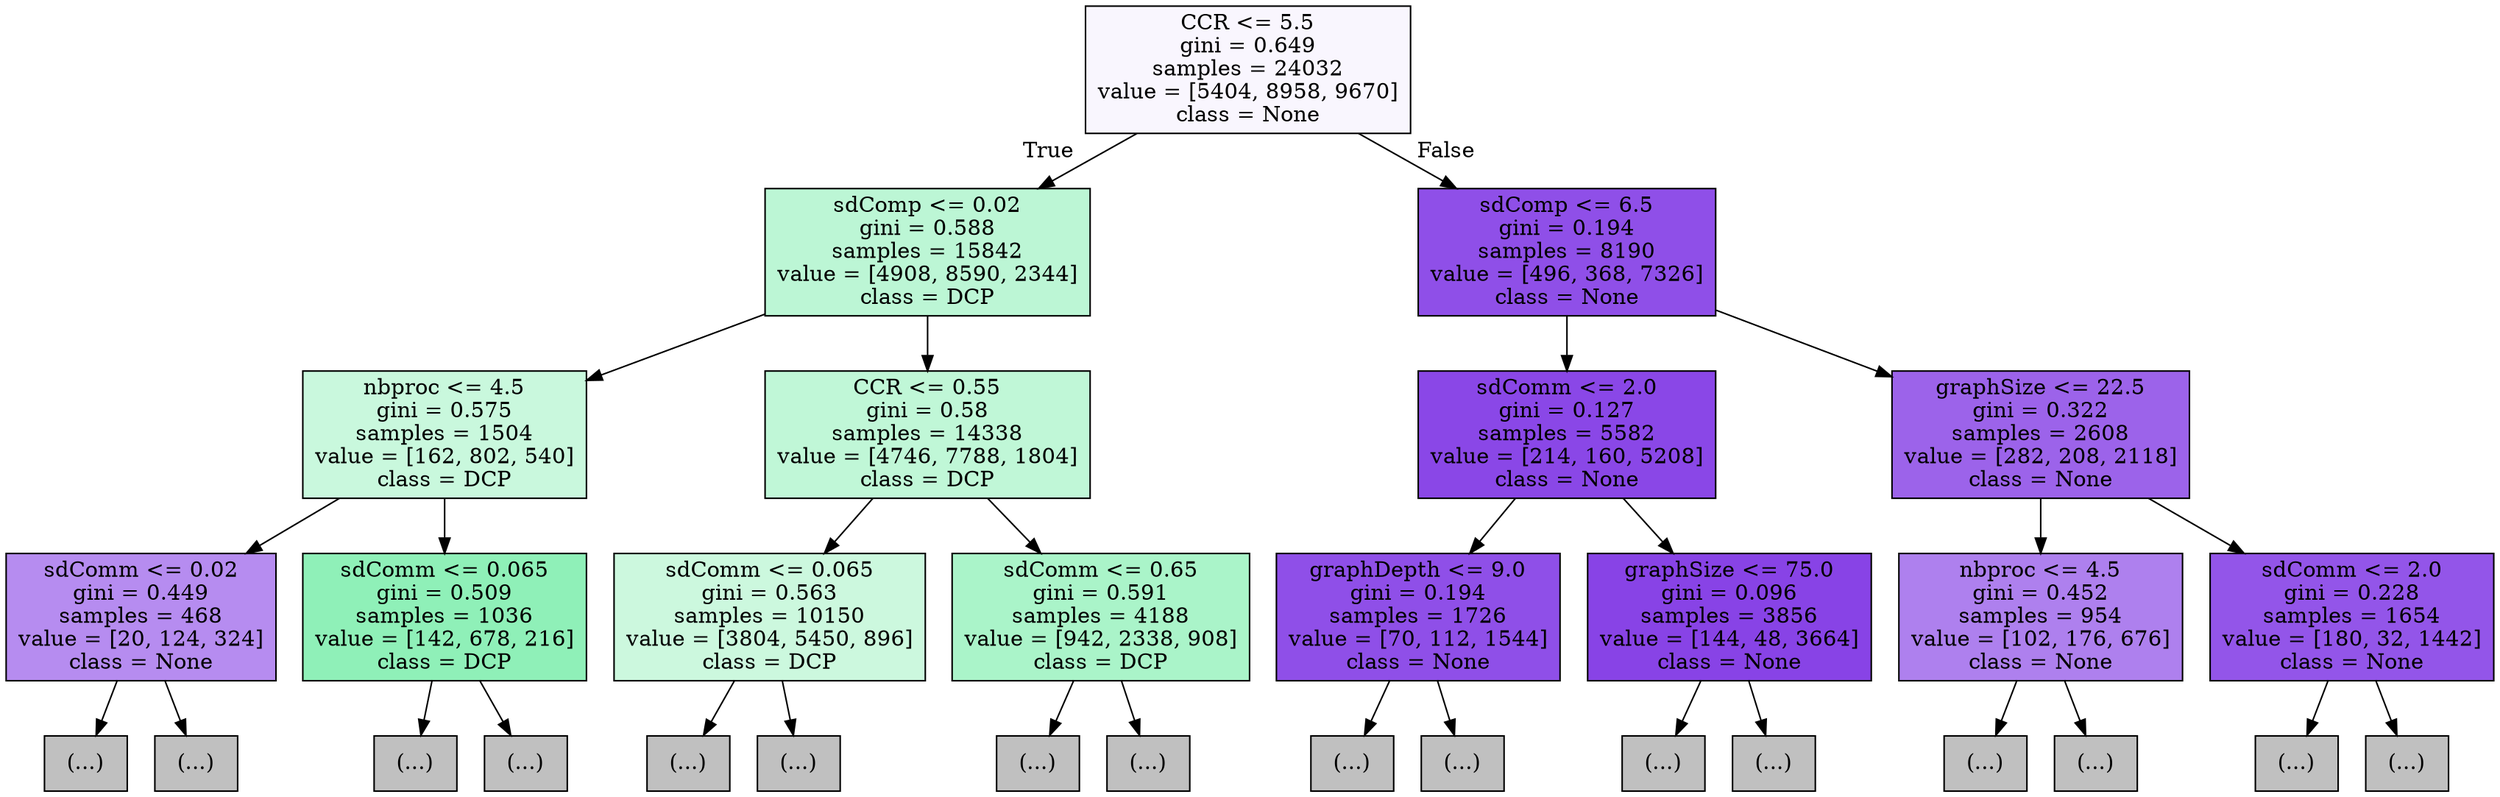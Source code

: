 digraph Tree {
node [shape=box, style="filled", color="black"] ;
0 [label="CCR <= 5.5\ngini = 0.649\nsamples = 24032\nvalue = [5404, 8958, 9670]\nclass = None", fillcolor="#f9f6fe"] ;
1 [label="sdComp <= 0.02\ngini = 0.588\nsamples = 15842\nvalue = [4908, 8590, 2344]\nclass = DCP", fillcolor="#bcf6d5"] ;
0 -> 1 [labeldistance=2.5, labelangle=45, headlabel="True"] ;
2 [label="nbproc <= 4.5\ngini = 0.575\nsamples = 1504\nvalue = [162, 802, 540]\nclass = DCP", fillcolor="#c9f8dd"] ;
1 -> 2 ;
3 [label="sdComm <= 0.02\ngini = 0.449\nsamples = 468\nvalue = [20, 124, 324]\nclass = None", fillcolor="#b68cf0"] ;
2 -> 3 ;
4 [label="(...)", fillcolor="#C0C0C0"] ;
3 -> 4 ;
11 [label="(...)", fillcolor="#C0C0C0"] ;
3 -> 11 ;
26 [label="sdComm <= 0.065\ngini = 0.509\nsamples = 1036\nvalue = [142, 678, 216]\nclass = DCP", fillcolor="#8ff0b8"] ;
2 -> 26 ;
27 [label="(...)", fillcolor="#C0C0C0"] ;
26 -> 27 ;
50 [label="(...)", fillcolor="#C0C0C0"] ;
26 -> 50 ;
59 [label="CCR <= 0.55\ngini = 0.58\nsamples = 14338\nvalue = [4746, 7788, 1804]\nclass = DCP", fillcolor="#c0f7d7"] ;
1 -> 59 ;
60 [label="sdComm <= 0.065\ngini = 0.563\nsamples = 10150\nvalue = [3804, 5450, 896]\nclass = DCP", fillcolor="#ccf8de"] ;
59 -> 60 ;
61 [label="(...)", fillcolor="#C0C0C0"] ;
60 -> 61 ;
142 [label="(...)", fillcolor="#C0C0C0"] ;
60 -> 142 ;
175 [label="sdComm <= 0.65\ngini = 0.591\nsamples = 4188\nvalue = [942, 2338, 908]\nclass = DCP", fillcolor="#aaf4c9"] ;
59 -> 175 ;
176 [label="(...)", fillcolor="#C0C0C0"] ;
175 -> 176 ;
285 [label="(...)", fillcolor="#C0C0C0"] ;
175 -> 285 ;
332 [label="sdComp <= 6.5\ngini = 0.194\nsamples = 8190\nvalue = [496, 368, 7326]\nclass = None", fillcolor="#8f4fe8"] ;
0 -> 332 [labeldistance=2.5, labelangle=-45, headlabel="False"] ;
333 [label="sdComm <= 2.0\ngini = 0.127\nsamples = 5582\nvalue = [214, 160, 5208]\nclass = None", fillcolor="#8a47e7"] ;
332 -> 333 ;
334 [label="graphDepth <= 9.0\ngini = 0.194\nsamples = 1726\nvalue = [70, 112, 1544]\nclass = None", fillcolor="#8f4fe8"] ;
333 -> 334 ;
335 [label="(...)", fillcolor="#C0C0C0"] ;
334 -> 335 ;
344 [label="(...)", fillcolor="#C0C0C0"] ;
334 -> 344 ;
363 [label="graphSize <= 75.0\ngini = 0.096\nsamples = 3856\nvalue = [144, 48, 3664]\nclass = None", fillcolor="#8843e6"] ;
333 -> 363 ;
364 [label="(...)", fillcolor="#C0C0C0"] ;
363 -> 364 ;
387 [label="(...)", fillcolor="#C0C0C0"] ;
363 -> 387 ;
388 [label="graphSize <= 22.5\ngini = 0.322\nsamples = 2608\nvalue = [282, 208, 2118]\nclass = None", fillcolor="#9c63ea"] ;
332 -> 388 ;
389 [label="nbproc <= 4.5\ngini = 0.452\nsamples = 954\nvalue = [102, 176, 676]\nclass = None", fillcolor="#ae80ee"] ;
388 -> 389 ;
390 [label="(...)", fillcolor="#C0C0C0"] ;
389 -> 390 ;
397 [label="(...)", fillcolor="#C0C0C0"] ;
389 -> 397 ;
402 [label="sdComm <= 2.0\ngini = 0.228\nsamples = 1654\nvalue = [180, 32, 1442]\nclass = None", fillcolor="#9355e9"] ;
388 -> 402 ;
403 [label="(...)", fillcolor="#C0C0C0"] ;
402 -> 403 ;
410 [label="(...)", fillcolor="#C0C0C0"] ;
402 -> 410 ;
}
